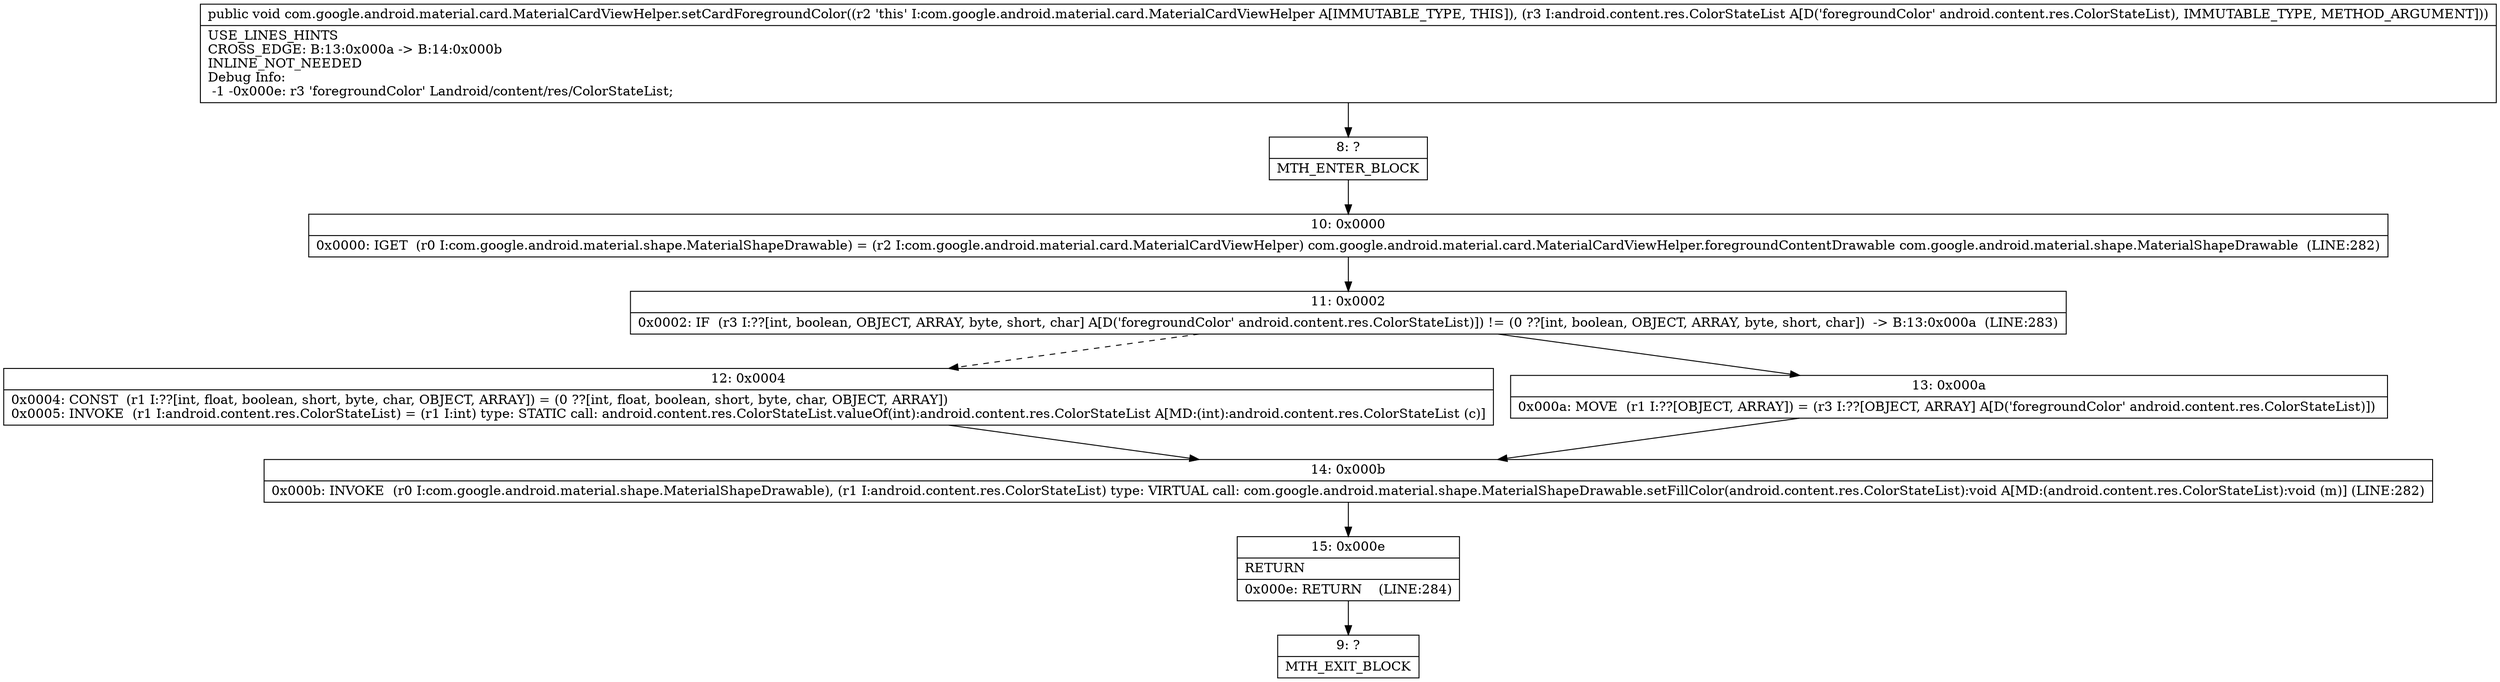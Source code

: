 digraph "CFG forcom.google.android.material.card.MaterialCardViewHelper.setCardForegroundColor(Landroid\/content\/res\/ColorStateList;)V" {
Node_8 [shape=record,label="{8\:\ ?|MTH_ENTER_BLOCK\l}"];
Node_10 [shape=record,label="{10\:\ 0x0000|0x0000: IGET  (r0 I:com.google.android.material.shape.MaterialShapeDrawable) = (r2 I:com.google.android.material.card.MaterialCardViewHelper) com.google.android.material.card.MaterialCardViewHelper.foregroundContentDrawable com.google.android.material.shape.MaterialShapeDrawable  (LINE:282)\l}"];
Node_11 [shape=record,label="{11\:\ 0x0002|0x0002: IF  (r3 I:??[int, boolean, OBJECT, ARRAY, byte, short, char] A[D('foregroundColor' android.content.res.ColorStateList)]) != (0 ??[int, boolean, OBJECT, ARRAY, byte, short, char])  \-\> B:13:0x000a  (LINE:283)\l}"];
Node_12 [shape=record,label="{12\:\ 0x0004|0x0004: CONST  (r1 I:??[int, float, boolean, short, byte, char, OBJECT, ARRAY]) = (0 ??[int, float, boolean, short, byte, char, OBJECT, ARRAY]) \l0x0005: INVOKE  (r1 I:android.content.res.ColorStateList) = (r1 I:int) type: STATIC call: android.content.res.ColorStateList.valueOf(int):android.content.res.ColorStateList A[MD:(int):android.content.res.ColorStateList (c)]\l}"];
Node_14 [shape=record,label="{14\:\ 0x000b|0x000b: INVOKE  (r0 I:com.google.android.material.shape.MaterialShapeDrawable), (r1 I:android.content.res.ColorStateList) type: VIRTUAL call: com.google.android.material.shape.MaterialShapeDrawable.setFillColor(android.content.res.ColorStateList):void A[MD:(android.content.res.ColorStateList):void (m)] (LINE:282)\l}"];
Node_15 [shape=record,label="{15\:\ 0x000e|RETURN\l|0x000e: RETURN    (LINE:284)\l}"];
Node_9 [shape=record,label="{9\:\ ?|MTH_EXIT_BLOCK\l}"];
Node_13 [shape=record,label="{13\:\ 0x000a|0x000a: MOVE  (r1 I:??[OBJECT, ARRAY]) = (r3 I:??[OBJECT, ARRAY] A[D('foregroundColor' android.content.res.ColorStateList)]) \l}"];
MethodNode[shape=record,label="{public void com.google.android.material.card.MaterialCardViewHelper.setCardForegroundColor((r2 'this' I:com.google.android.material.card.MaterialCardViewHelper A[IMMUTABLE_TYPE, THIS]), (r3 I:android.content.res.ColorStateList A[D('foregroundColor' android.content.res.ColorStateList), IMMUTABLE_TYPE, METHOD_ARGUMENT]))  | USE_LINES_HINTS\lCROSS_EDGE: B:13:0x000a \-\> B:14:0x000b\lINLINE_NOT_NEEDED\lDebug Info:\l  \-1 \-0x000e: r3 'foregroundColor' Landroid\/content\/res\/ColorStateList;\l}"];
MethodNode -> Node_8;Node_8 -> Node_10;
Node_10 -> Node_11;
Node_11 -> Node_12[style=dashed];
Node_11 -> Node_13;
Node_12 -> Node_14;
Node_14 -> Node_15;
Node_15 -> Node_9;
Node_13 -> Node_14;
}


